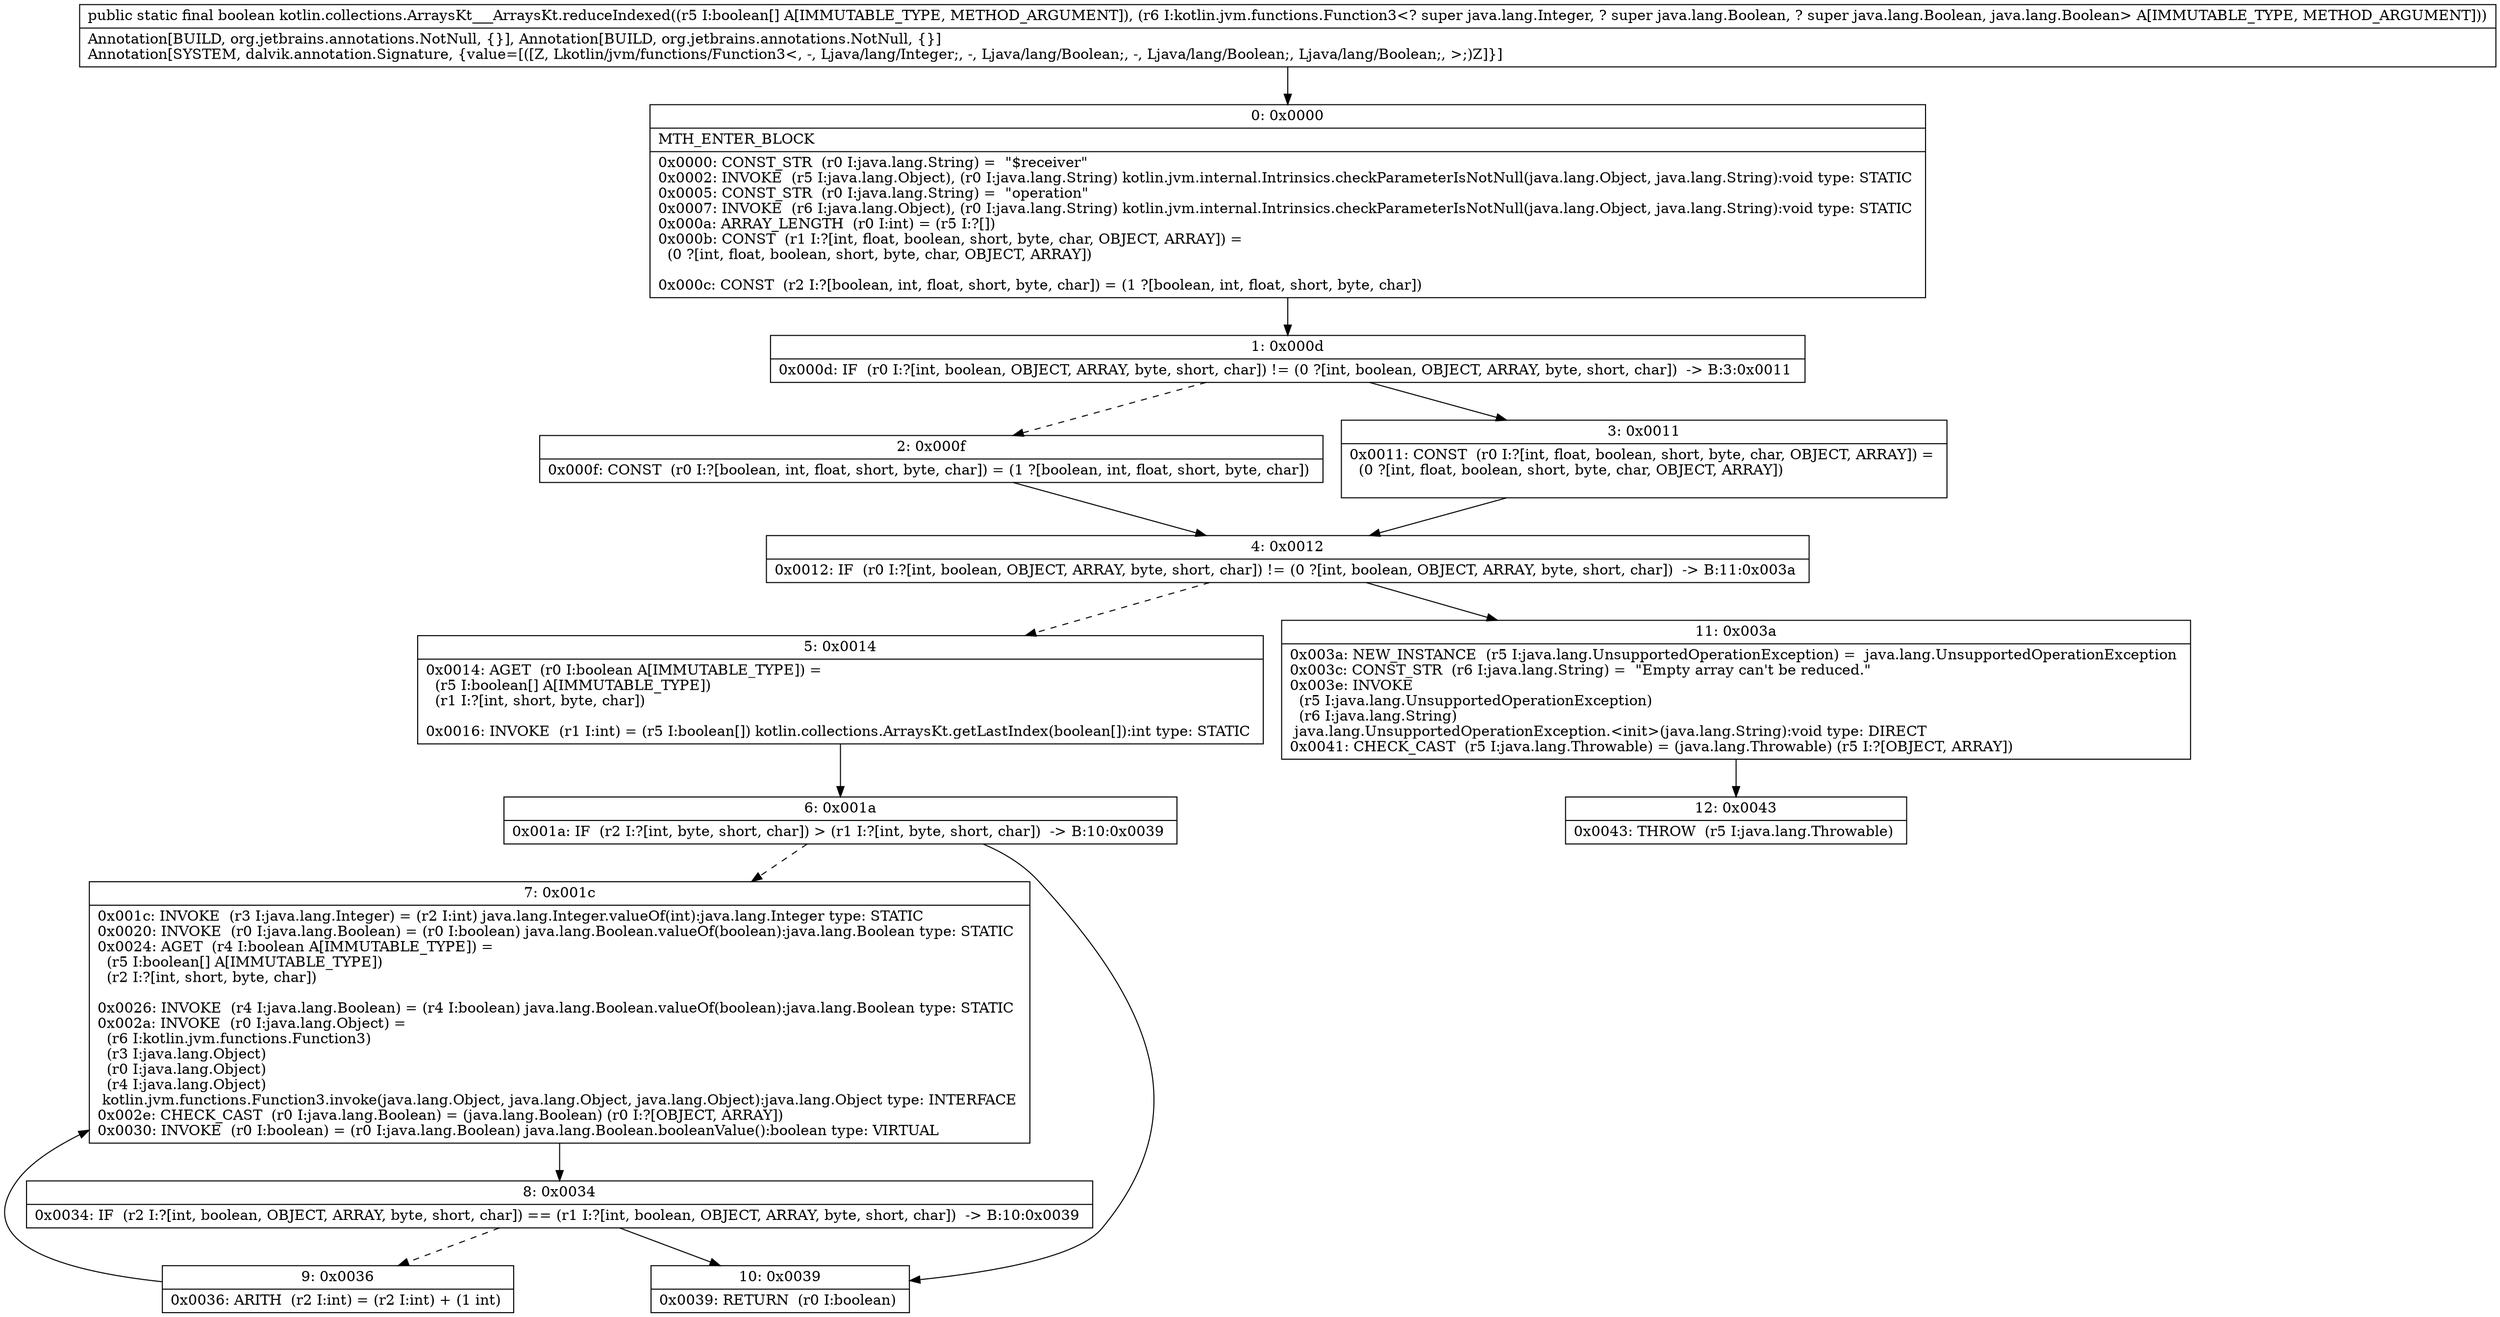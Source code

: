 digraph "CFG forkotlin.collections.ArraysKt___ArraysKt.reduceIndexed([ZLkotlin\/jvm\/functions\/Function3;)Z" {
Node_0 [shape=record,label="{0\:\ 0x0000|MTH_ENTER_BLOCK\l|0x0000: CONST_STR  (r0 I:java.lang.String) =  \"$receiver\" \l0x0002: INVOKE  (r5 I:java.lang.Object), (r0 I:java.lang.String) kotlin.jvm.internal.Intrinsics.checkParameterIsNotNull(java.lang.Object, java.lang.String):void type: STATIC \l0x0005: CONST_STR  (r0 I:java.lang.String) =  \"operation\" \l0x0007: INVOKE  (r6 I:java.lang.Object), (r0 I:java.lang.String) kotlin.jvm.internal.Intrinsics.checkParameterIsNotNull(java.lang.Object, java.lang.String):void type: STATIC \l0x000a: ARRAY_LENGTH  (r0 I:int) = (r5 I:?[]) \l0x000b: CONST  (r1 I:?[int, float, boolean, short, byte, char, OBJECT, ARRAY]) = \l  (0 ?[int, float, boolean, short, byte, char, OBJECT, ARRAY])\l \l0x000c: CONST  (r2 I:?[boolean, int, float, short, byte, char]) = (1 ?[boolean, int, float, short, byte, char]) \l}"];
Node_1 [shape=record,label="{1\:\ 0x000d|0x000d: IF  (r0 I:?[int, boolean, OBJECT, ARRAY, byte, short, char]) != (0 ?[int, boolean, OBJECT, ARRAY, byte, short, char])  \-\> B:3:0x0011 \l}"];
Node_2 [shape=record,label="{2\:\ 0x000f|0x000f: CONST  (r0 I:?[boolean, int, float, short, byte, char]) = (1 ?[boolean, int, float, short, byte, char]) \l}"];
Node_3 [shape=record,label="{3\:\ 0x0011|0x0011: CONST  (r0 I:?[int, float, boolean, short, byte, char, OBJECT, ARRAY]) = \l  (0 ?[int, float, boolean, short, byte, char, OBJECT, ARRAY])\l \l}"];
Node_4 [shape=record,label="{4\:\ 0x0012|0x0012: IF  (r0 I:?[int, boolean, OBJECT, ARRAY, byte, short, char]) != (0 ?[int, boolean, OBJECT, ARRAY, byte, short, char])  \-\> B:11:0x003a \l}"];
Node_5 [shape=record,label="{5\:\ 0x0014|0x0014: AGET  (r0 I:boolean A[IMMUTABLE_TYPE]) = \l  (r5 I:boolean[] A[IMMUTABLE_TYPE])\l  (r1 I:?[int, short, byte, char])\l \l0x0016: INVOKE  (r1 I:int) = (r5 I:boolean[]) kotlin.collections.ArraysKt.getLastIndex(boolean[]):int type: STATIC \l}"];
Node_6 [shape=record,label="{6\:\ 0x001a|0x001a: IF  (r2 I:?[int, byte, short, char]) \> (r1 I:?[int, byte, short, char])  \-\> B:10:0x0039 \l}"];
Node_7 [shape=record,label="{7\:\ 0x001c|0x001c: INVOKE  (r3 I:java.lang.Integer) = (r2 I:int) java.lang.Integer.valueOf(int):java.lang.Integer type: STATIC \l0x0020: INVOKE  (r0 I:java.lang.Boolean) = (r0 I:boolean) java.lang.Boolean.valueOf(boolean):java.lang.Boolean type: STATIC \l0x0024: AGET  (r4 I:boolean A[IMMUTABLE_TYPE]) = \l  (r5 I:boolean[] A[IMMUTABLE_TYPE])\l  (r2 I:?[int, short, byte, char])\l \l0x0026: INVOKE  (r4 I:java.lang.Boolean) = (r4 I:boolean) java.lang.Boolean.valueOf(boolean):java.lang.Boolean type: STATIC \l0x002a: INVOKE  (r0 I:java.lang.Object) = \l  (r6 I:kotlin.jvm.functions.Function3)\l  (r3 I:java.lang.Object)\l  (r0 I:java.lang.Object)\l  (r4 I:java.lang.Object)\l kotlin.jvm.functions.Function3.invoke(java.lang.Object, java.lang.Object, java.lang.Object):java.lang.Object type: INTERFACE \l0x002e: CHECK_CAST  (r0 I:java.lang.Boolean) = (java.lang.Boolean) (r0 I:?[OBJECT, ARRAY]) \l0x0030: INVOKE  (r0 I:boolean) = (r0 I:java.lang.Boolean) java.lang.Boolean.booleanValue():boolean type: VIRTUAL \l}"];
Node_8 [shape=record,label="{8\:\ 0x0034|0x0034: IF  (r2 I:?[int, boolean, OBJECT, ARRAY, byte, short, char]) == (r1 I:?[int, boolean, OBJECT, ARRAY, byte, short, char])  \-\> B:10:0x0039 \l}"];
Node_9 [shape=record,label="{9\:\ 0x0036|0x0036: ARITH  (r2 I:int) = (r2 I:int) + (1 int) \l}"];
Node_10 [shape=record,label="{10\:\ 0x0039|0x0039: RETURN  (r0 I:boolean) \l}"];
Node_11 [shape=record,label="{11\:\ 0x003a|0x003a: NEW_INSTANCE  (r5 I:java.lang.UnsupportedOperationException) =  java.lang.UnsupportedOperationException \l0x003c: CONST_STR  (r6 I:java.lang.String) =  \"Empty array can't be reduced.\" \l0x003e: INVOKE  \l  (r5 I:java.lang.UnsupportedOperationException)\l  (r6 I:java.lang.String)\l java.lang.UnsupportedOperationException.\<init\>(java.lang.String):void type: DIRECT \l0x0041: CHECK_CAST  (r5 I:java.lang.Throwable) = (java.lang.Throwable) (r5 I:?[OBJECT, ARRAY]) \l}"];
Node_12 [shape=record,label="{12\:\ 0x0043|0x0043: THROW  (r5 I:java.lang.Throwable) \l}"];
MethodNode[shape=record,label="{public static final boolean kotlin.collections.ArraysKt___ArraysKt.reduceIndexed((r5 I:boolean[] A[IMMUTABLE_TYPE, METHOD_ARGUMENT]), (r6 I:kotlin.jvm.functions.Function3\<? super java.lang.Integer, ? super java.lang.Boolean, ? super java.lang.Boolean, java.lang.Boolean\> A[IMMUTABLE_TYPE, METHOD_ARGUMENT]))  | Annotation[BUILD, org.jetbrains.annotations.NotNull, \{\}], Annotation[BUILD, org.jetbrains.annotations.NotNull, \{\}]\lAnnotation[SYSTEM, dalvik.annotation.Signature, \{value=[([Z, Lkotlin\/jvm\/functions\/Function3\<, \-, Ljava\/lang\/Integer;, \-, Ljava\/lang\/Boolean;, \-, Ljava\/lang\/Boolean;, Ljava\/lang\/Boolean;, \>;)Z]\}]\l}"];
MethodNode -> Node_0;
Node_0 -> Node_1;
Node_1 -> Node_2[style=dashed];
Node_1 -> Node_3;
Node_2 -> Node_4;
Node_3 -> Node_4;
Node_4 -> Node_5[style=dashed];
Node_4 -> Node_11;
Node_5 -> Node_6;
Node_6 -> Node_7[style=dashed];
Node_6 -> Node_10;
Node_7 -> Node_8;
Node_8 -> Node_9[style=dashed];
Node_8 -> Node_10;
Node_9 -> Node_7;
Node_11 -> Node_12;
}

